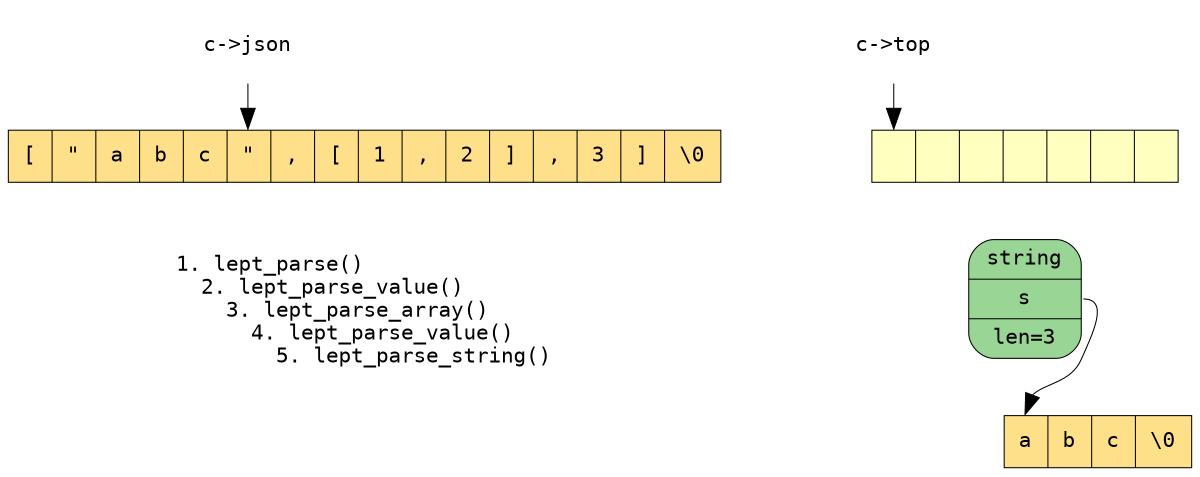 digraph {
    rankdir=TB
    compound=true
    fontname="Inconsolata, Consolas"
    fontsize=10
    margin="0,0"
    ranksep=0.3
    nodesep=1
    penwidth=0.5
    
    node [fontname="Inconsolata, Consolas", fontsize=10, penwidth=0.5, colorscheme=spectral7]
    edge [fontname="Inconsolata, Consolas", fontsize=10, penwidth=0.5]

    {
        node [shape=record, style=filled, margin=0.1, height=0.3]
        json [fillcolor=3, label="[|\"|a|b|c|<j>\"|,|[|1|,|2|]|,|3|]|\\0"]
        stack [fillcolor=4, label="<t> | | | | | |"]
        abc [fillcolor=3, label="<h>a|b|c|\\0"]
    }
    {
        node [shape=plaintext, margin=0]

        cjson [label="c->json"]
        ctop [label="c->top"]
        desc [style=solid,label="\l1. lept_parse()\l  2. lept_parse_value()\l    3. lept_parse_array()\l      4. lept_parse_value()\l        5. lept_parse_string()"]
    }

    {
        node [shape=Mrecord,style=filled]

        s [fillcolor=6,label="{string|<s>s|len=3}"]
    }

    cjson -> json:j
    ctop -> stack:t
    json -> desc [style=invis]
    stack -> s [style=invis]
    s:s -> abc:h
 }
